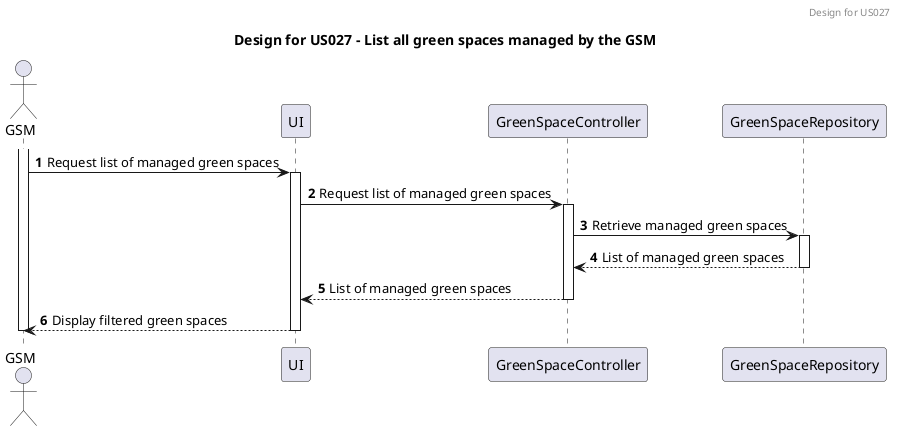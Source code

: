 @startuml
title Design for US027 - List all green spaces managed by the GSM
header Design for US027
autonumber

actor GSM as GSM
participant "UI" as UI
participant "GreenSpaceController" as GreenSpaceController
participant "GreenSpaceRepository" as GreenSpaceRepo

activate GSM

GSM -> UI: Request list of managed green spaces
activate UI
UI -> GreenSpaceController: Request list of managed green spaces
activate GreenSpaceController
GreenSpaceController -> GreenSpaceRepo: Retrieve managed green spaces
activate GreenSpaceRepo
GreenSpaceRepo --> GreenSpaceController: List of managed green spaces
deactivate GreenSpaceRepo
GreenSpaceController --> UI: List of managed green spaces
deactivate GreenSpaceController
UI --> GSM: Display filtered green spaces
deactivate UI

deactivate GSM
@enduml